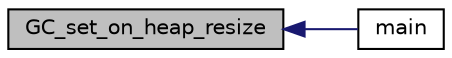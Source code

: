 digraph "GC_set_on_heap_resize"
{
  edge [fontname="Helvetica",fontsize="10",labelfontname="Helvetica",labelfontsize="10"];
  node [fontname="Helvetica",fontsize="10",shape=record];
  rankdir="LR";
  Node3592 [label="GC_set_on_heap_resize",height=0.2,width=0.4,color="black", fillcolor="grey75", style="filled", fontcolor="black"];
  Node3592 -> Node3593 [dir="back",color="midnightblue",fontsize="10",style="solid",fontname="Helvetica"];
  Node3593 [label="main",height=0.2,width=0.4,color="black", fillcolor="white", style="filled",URL="$d4/d12/3rd_party_2gc_2tests_2test_8c.html#a840291bc02cba5474a4cb46a9b9566fe"];
}
